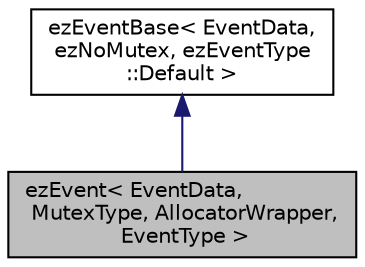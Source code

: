 digraph "ezEvent&lt; EventData, MutexType, AllocatorWrapper, EventType &gt;"
{
 // LATEX_PDF_SIZE
  edge [fontname="Helvetica",fontsize="10",labelfontname="Helvetica",labelfontsize="10"];
  node [fontname="Helvetica",fontsize="10",shape=record];
  Node1 [label="ezEvent\< EventData,\l MutexType, AllocatorWrapper,\l EventType \>",height=0.2,width=0.4,color="black", fillcolor="grey75", style="filled", fontcolor="black",tooltip=" "];
  Node2 -> Node1 [dir="back",color="midnightblue",fontsize="10",style="solid",fontname="Helvetica"];
  Node2 [label="ezEventBase\< EventData,\l ezNoMutex, ezEventType\l::Default \>",height=0.2,width=0.4,color="black", fillcolor="white", style="filled",URL="$dd/de2/classez_event_base.htm",tooltip=" "];
}
